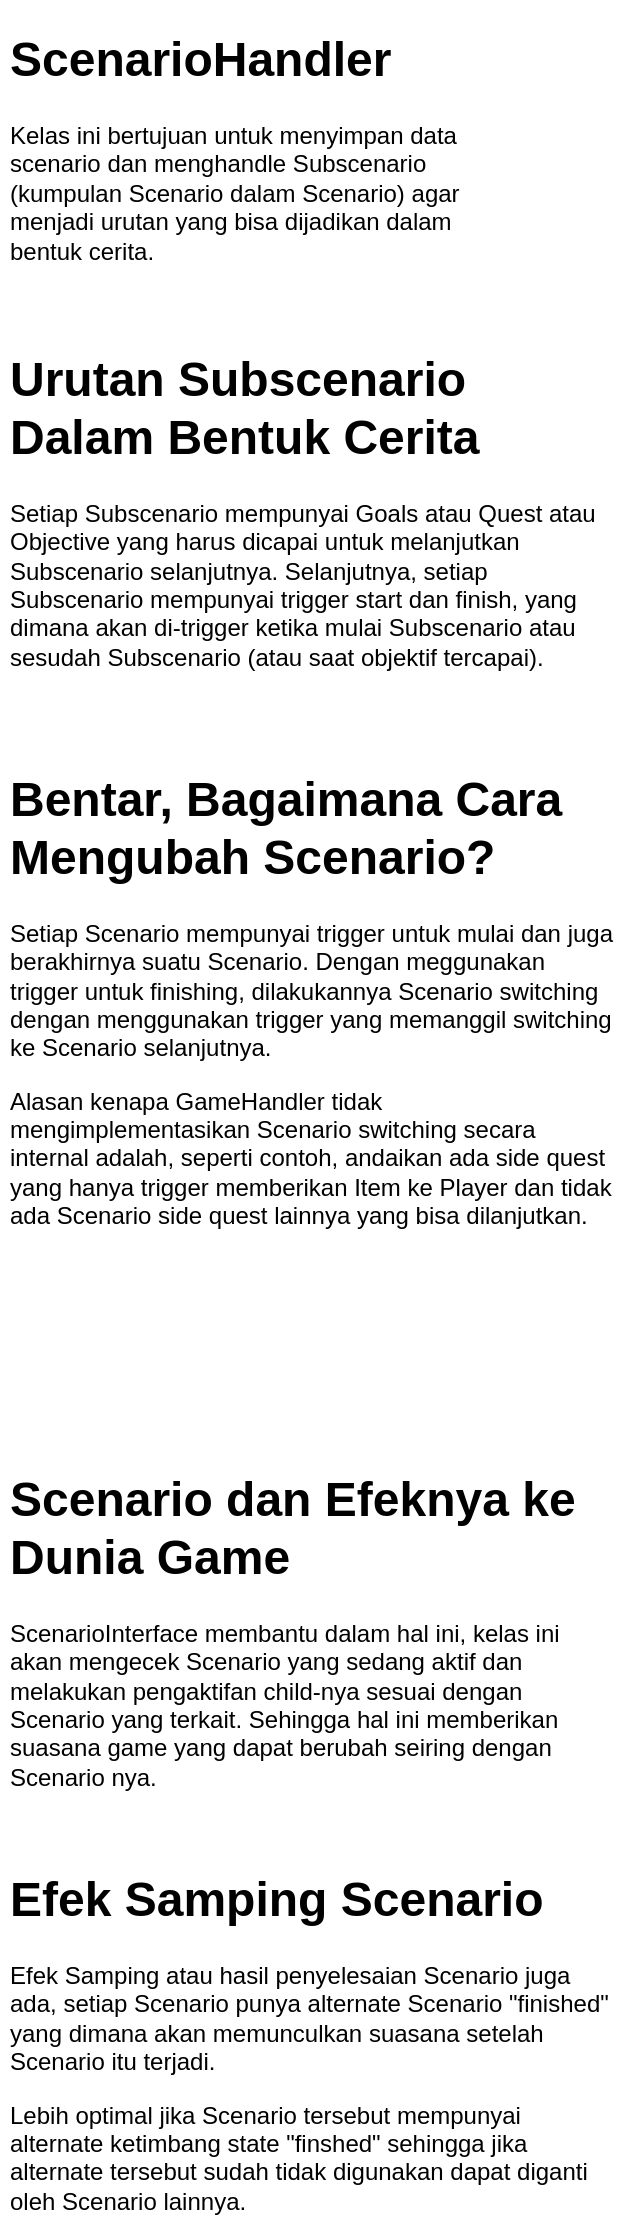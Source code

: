 <mxfile>
    <diagram id="I5ELgDjuTqXJ-bgPtycQ" name="Page-1">
        <mxGraphModel dx="1159" dy="747" grid="1" gridSize="10" guides="1" tooltips="1" connect="1" arrows="1" fold="1" page="1" pageScale="1" pageWidth="850" pageHeight="1100" math="0" shadow="0">
            <root>
                <mxCell id="0"/>
                <mxCell id="1" parent="0"/>
                <mxCell id="2" value="&lt;h1&gt;ScenarioHandler&lt;/h1&gt;&lt;p&gt;Kelas ini bertujuan untuk menyimpan data scenario dan menghandle Subscenario (kumpulan Scenario dalam Scenario) agar menjadi urutan yang bisa dijadikan dalam bentuk cerita.&lt;/p&gt;" style="text;html=1;strokeColor=none;fillColor=none;spacing=5;spacingTop=-20;whiteSpace=wrap;overflow=hidden;rounded=0;" vertex="1" parent="1">
                    <mxGeometry x="70" y="120" width="250" height="140" as="geometry"/>
                </mxCell>
                <mxCell id="3" value="&lt;h1&gt;Urutan Subscenario Dalam Bentuk Cerita&lt;/h1&gt;&lt;p&gt;Setiap Subscenario mempunyai Goals atau Quest atau Objective yang harus dicapai untuk melanjutkan Subscenario selanjutnya. Selanjutnya, setiap Subscenario mempunyai trigger start dan finish, yang dimana akan di-trigger ketika mulai Subscenario atau sesudah Subscenario (atau saat objektif tercapai).&lt;/p&gt;" style="text;html=1;strokeColor=none;fillColor=none;spacing=5;spacingTop=-20;whiteSpace=wrap;overflow=hidden;rounded=0;" vertex="1" parent="1">
                    <mxGeometry x="70" y="280" width="310" height="170" as="geometry"/>
                </mxCell>
                <mxCell id="4" value="&lt;h1&gt;Bentar, Bagaimana Cara Mengubah Scenario?&lt;/h1&gt;&lt;p&gt;Setiap Scenario mempunyai trigger untuk mulai dan juga berakhirnya suatu Scenario. Dengan meggunakan trigger untuk finishing, dilakukannya Scenario switching dengan menggunakan trigger yang memanggil switching ke Scenario selanjutnya.&lt;/p&gt;&lt;p&gt;Alasan kenapa GameHandler tidak mengimplementasikan Scenario switching secara internal adalah, seperti contoh, andaikan ada side quest yang hanya trigger memberikan Item ke Player dan tidak ada Scenario side quest lainnya yang bisa dilanjutkan.&amp;nbsp;&lt;/p&gt;" style="text;html=1;strokeColor=none;fillColor=none;spacing=5;spacingTop=-20;whiteSpace=wrap;overflow=hidden;rounded=0;" vertex="1" parent="1">
                    <mxGeometry x="70" y="490" width="310" height="250" as="geometry"/>
                </mxCell>
                <mxCell id="5" value="&lt;h1&gt;Scenario dan Efeknya ke Dunia Game&lt;/h1&gt;&lt;p&gt;ScenarioInterface membantu dalam hal ini, kelas ini akan mengecek Scenario yang sedang aktif dan melakukan pengaktifan child-nya sesuai dengan Scenario yang terkait. Sehingga hal ini memberikan suasana game yang dapat berubah seiring dengan Scenario nya.&lt;/p&gt;" style="text;html=1;strokeColor=none;fillColor=none;spacing=5;spacingTop=-20;whiteSpace=wrap;overflow=hidden;rounded=0;" vertex="1" parent="1">
                    <mxGeometry x="70" y="840" width="310" height="180" as="geometry"/>
                </mxCell>
                <mxCell id="6" value="&lt;h1&gt;Efek Samping Scenario&lt;/h1&gt;&lt;p&gt;Efek Samping atau hasil penyelesaian Scenario juga ada, setiap Scenario punya alternate Scenario &quot;finished&quot; yang dimana akan memunculkan suasana setelah Scenario itu terjadi.&lt;/p&gt;&lt;p&gt;Lebih optimal jika Scenario tersebut mempunyai alternate ketimbang state &quot;finshed&quot; sehingga jika alternate tersebut sudah tidak digunakan dapat diganti oleh Scenario lainnya.&lt;/p&gt;" style="text;html=1;strokeColor=none;fillColor=none;spacing=5;spacingTop=-20;whiteSpace=wrap;overflow=hidden;rounded=0;" vertex="1" parent="1">
                    <mxGeometry x="70" y="1040" width="310" height="180" as="geometry"/>
                </mxCell>
            </root>
        </mxGraphModel>
    </diagram>
</mxfile>